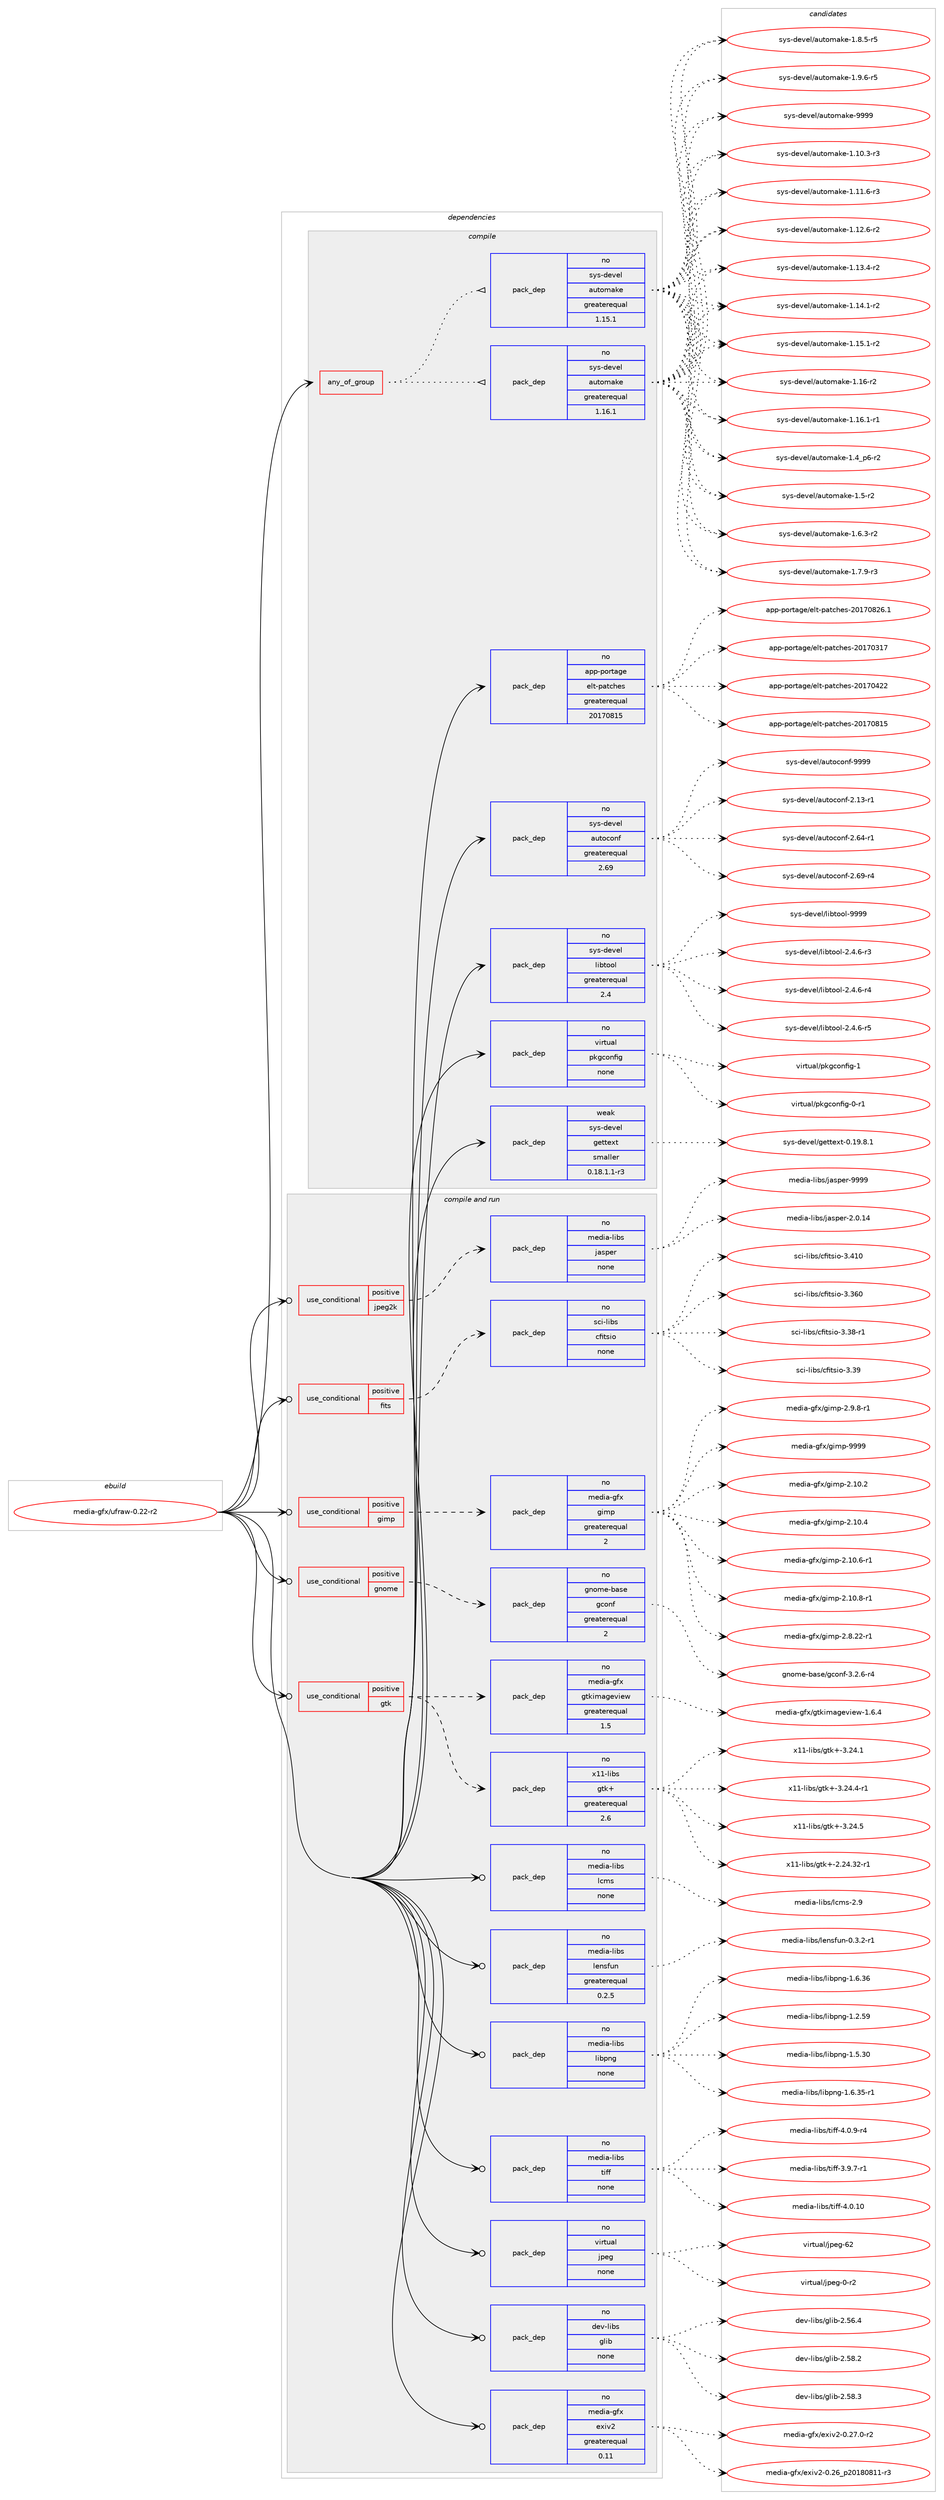 digraph prolog {

# *************
# Graph options
# *************

newrank=true;
concentrate=true;
compound=true;
graph [rankdir=LR,fontname=Helvetica,fontsize=10,ranksep=1.5];#, ranksep=2.5, nodesep=0.2];
edge  [arrowhead=vee];
node  [fontname=Helvetica,fontsize=10];

# **********
# The ebuild
# **********

subgraph cluster_leftcol {
color=gray;
rank=same;
label=<<i>ebuild</i>>;
id [label="media-gfx/ufraw-0.22-r2", color=red, width=4, href="../media-gfx/ufraw-0.22-r2.svg"];
}

# ****************
# The dependencies
# ****************

subgraph cluster_midcol {
color=gray;
label=<<i>dependencies</i>>;
subgraph cluster_compile {
fillcolor="#eeeeee";
style=filled;
label=<<i>compile</i>>;
subgraph any24946 {
dependency1608164 [label=<<TABLE BORDER="0" CELLBORDER="1" CELLSPACING="0" CELLPADDING="4"><TR><TD CELLPADDING="10">any_of_group</TD></TR></TABLE>>, shape=none, color=red];subgraph pack1149185 {
dependency1608165 [label=<<TABLE BORDER="0" CELLBORDER="1" CELLSPACING="0" CELLPADDING="4" WIDTH="220"><TR><TD ROWSPAN="6" CELLPADDING="30">pack_dep</TD></TR><TR><TD WIDTH="110">no</TD></TR><TR><TD>sys-devel</TD></TR><TR><TD>automake</TD></TR><TR><TD>greaterequal</TD></TR><TR><TD>1.16.1</TD></TR></TABLE>>, shape=none, color=blue];
}
dependency1608164:e -> dependency1608165:w [weight=20,style="dotted",arrowhead="oinv"];
subgraph pack1149186 {
dependency1608166 [label=<<TABLE BORDER="0" CELLBORDER="1" CELLSPACING="0" CELLPADDING="4" WIDTH="220"><TR><TD ROWSPAN="6" CELLPADDING="30">pack_dep</TD></TR><TR><TD WIDTH="110">no</TD></TR><TR><TD>sys-devel</TD></TR><TR><TD>automake</TD></TR><TR><TD>greaterequal</TD></TR><TR><TD>1.15.1</TD></TR></TABLE>>, shape=none, color=blue];
}
dependency1608164:e -> dependency1608166:w [weight=20,style="dotted",arrowhead="oinv"];
}
id:e -> dependency1608164:w [weight=20,style="solid",arrowhead="vee"];
subgraph pack1149187 {
dependency1608167 [label=<<TABLE BORDER="0" CELLBORDER="1" CELLSPACING="0" CELLPADDING="4" WIDTH="220"><TR><TD ROWSPAN="6" CELLPADDING="30">pack_dep</TD></TR><TR><TD WIDTH="110">no</TD></TR><TR><TD>app-portage</TD></TR><TR><TD>elt-patches</TD></TR><TR><TD>greaterequal</TD></TR><TR><TD>20170815</TD></TR></TABLE>>, shape=none, color=blue];
}
id:e -> dependency1608167:w [weight=20,style="solid",arrowhead="vee"];
subgraph pack1149188 {
dependency1608168 [label=<<TABLE BORDER="0" CELLBORDER="1" CELLSPACING="0" CELLPADDING="4" WIDTH="220"><TR><TD ROWSPAN="6" CELLPADDING="30">pack_dep</TD></TR><TR><TD WIDTH="110">no</TD></TR><TR><TD>sys-devel</TD></TR><TR><TD>autoconf</TD></TR><TR><TD>greaterequal</TD></TR><TR><TD>2.69</TD></TR></TABLE>>, shape=none, color=blue];
}
id:e -> dependency1608168:w [weight=20,style="solid",arrowhead="vee"];
subgraph pack1149189 {
dependency1608169 [label=<<TABLE BORDER="0" CELLBORDER="1" CELLSPACING="0" CELLPADDING="4" WIDTH="220"><TR><TD ROWSPAN="6" CELLPADDING="30">pack_dep</TD></TR><TR><TD WIDTH="110">no</TD></TR><TR><TD>sys-devel</TD></TR><TR><TD>libtool</TD></TR><TR><TD>greaterequal</TD></TR><TR><TD>2.4</TD></TR></TABLE>>, shape=none, color=blue];
}
id:e -> dependency1608169:w [weight=20,style="solid",arrowhead="vee"];
subgraph pack1149190 {
dependency1608170 [label=<<TABLE BORDER="0" CELLBORDER="1" CELLSPACING="0" CELLPADDING="4" WIDTH="220"><TR><TD ROWSPAN="6" CELLPADDING="30">pack_dep</TD></TR><TR><TD WIDTH="110">no</TD></TR><TR><TD>virtual</TD></TR><TR><TD>pkgconfig</TD></TR><TR><TD>none</TD></TR><TR><TD></TD></TR></TABLE>>, shape=none, color=blue];
}
id:e -> dependency1608170:w [weight=20,style="solid",arrowhead="vee"];
subgraph pack1149191 {
dependency1608171 [label=<<TABLE BORDER="0" CELLBORDER="1" CELLSPACING="0" CELLPADDING="4" WIDTH="220"><TR><TD ROWSPAN="6" CELLPADDING="30">pack_dep</TD></TR><TR><TD WIDTH="110">weak</TD></TR><TR><TD>sys-devel</TD></TR><TR><TD>gettext</TD></TR><TR><TD>smaller</TD></TR><TR><TD>0.18.1.1-r3</TD></TR></TABLE>>, shape=none, color=blue];
}
id:e -> dependency1608171:w [weight=20,style="solid",arrowhead="vee"];
}
subgraph cluster_compileandrun {
fillcolor="#eeeeee";
style=filled;
label=<<i>compile and run</i>>;
subgraph cond433342 {
dependency1608172 [label=<<TABLE BORDER="0" CELLBORDER="1" CELLSPACING="0" CELLPADDING="4"><TR><TD ROWSPAN="3" CELLPADDING="10">use_conditional</TD></TR><TR><TD>positive</TD></TR><TR><TD>fits</TD></TR></TABLE>>, shape=none, color=red];
subgraph pack1149192 {
dependency1608173 [label=<<TABLE BORDER="0" CELLBORDER="1" CELLSPACING="0" CELLPADDING="4" WIDTH="220"><TR><TD ROWSPAN="6" CELLPADDING="30">pack_dep</TD></TR><TR><TD WIDTH="110">no</TD></TR><TR><TD>sci-libs</TD></TR><TR><TD>cfitsio</TD></TR><TR><TD>none</TD></TR><TR><TD></TD></TR></TABLE>>, shape=none, color=blue];
}
dependency1608172:e -> dependency1608173:w [weight=20,style="dashed",arrowhead="vee"];
}
id:e -> dependency1608172:w [weight=20,style="solid",arrowhead="odotvee"];
subgraph cond433343 {
dependency1608174 [label=<<TABLE BORDER="0" CELLBORDER="1" CELLSPACING="0" CELLPADDING="4"><TR><TD ROWSPAN="3" CELLPADDING="10">use_conditional</TD></TR><TR><TD>positive</TD></TR><TR><TD>gimp</TD></TR></TABLE>>, shape=none, color=red];
subgraph pack1149193 {
dependency1608175 [label=<<TABLE BORDER="0" CELLBORDER="1" CELLSPACING="0" CELLPADDING="4" WIDTH="220"><TR><TD ROWSPAN="6" CELLPADDING="30">pack_dep</TD></TR><TR><TD WIDTH="110">no</TD></TR><TR><TD>media-gfx</TD></TR><TR><TD>gimp</TD></TR><TR><TD>greaterequal</TD></TR><TR><TD>2</TD></TR></TABLE>>, shape=none, color=blue];
}
dependency1608174:e -> dependency1608175:w [weight=20,style="dashed",arrowhead="vee"];
}
id:e -> dependency1608174:w [weight=20,style="solid",arrowhead="odotvee"];
subgraph cond433344 {
dependency1608176 [label=<<TABLE BORDER="0" CELLBORDER="1" CELLSPACING="0" CELLPADDING="4"><TR><TD ROWSPAN="3" CELLPADDING="10">use_conditional</TD></TR><TR><TD>positive</TD></TR><TR><TD>gnome</TD></TR></TABLE>>, shape=none, color=red];
subgraph pack1149194 {
dependency1608177 [label=<<TABLE BORDER="0" CELLBORDER="1" CELLSPACING="0" CELLPADDING="4" WIDTH="220"><TR><TD ROWSPAN="6" CELLPADDING="30">pack_dep</TD></TR><TR><TD WIDTH="110">no</TD></TR><TR><TD>gnome-base</TD></TR><TR><TD>gconf</TD></TR><TR><TD>greaterequal</TD></TR><TR><TD>2</TD></TR></TABLE>>, shape=none, color=blue];
}
dependency1608176:e -> dependency1608177:w [weight=20,style="dashed",arrowhead="vee"];
}
id:e -> dependency1608176:w [weight=20,style="solid",arrowhead="odotvee"];
subgraph cond433345 {
dependency1608178 [label=<<TABLE BORDER="0" CELLBORDER="1" CELLSPACING="0" CELLPADDING="4"><TR><TD ROWSPAN="3" CELLPADDING="10">use_conditional</TD></TR><TR><TD>positive</TD></TR><TR><TD>gtk</TD></TR></TABLE>>, shape=none, color=red];
subgraph pack1149195 {
dependency1608179 [label=<<TABLE BORDER="0" CELLBORDER="1" CELLSPACING="0" CELLPADDING="4" WIDTH="220"><TR><TD ROWSPAN="6" CELLPADDING="30">pack_dep</TD></TR><TR><TD WIDTH="110">no</TD></TR><TR><TD>media-gfx</TD></TR><TR><TD>gtkimageview</TD></TR><TR><TD>greaterequal</TD></TR><TR><TD>1.5</TD></TR></TABLE>>, shape=none, color=blue];
}
dependency1608178:e -> dependency1608179:w [weight=20,style="dashed",arrowhead="vee"];
subgraph pack1149196 {
dependency1608180 [label=<<TABLE BORDER="0" CELLBORDER="1" CELLSPACING="0" CELLPADDING="4" WIDTH="220"><TR><TD ROWSPAN="6" CELLPADDING="30">pack_dep</TD></TR><TR><TD WIDTH="110">no</TD></TR><TR><TD>x11-libs</TD></TR><TR><TD>gtk+</TD></TR><TR><TD>greaterequal</TD></TR><TR><TD>2.6</TD></TR></TABLE>>, shape=none, color=blue];
}
dependency1608178:e -> dependency1608180:w [weight=20,style="dashed",arrowhead="vee"];
}
id:e -> dependency1608178:w [weight=20,style="solid",arrowhead="odotvee"];
subgraph cond433346 {
dependency1608181 [label=<<TABLE BORDER="0" CELLBORDER="1" CELLSPACING="0" CELLPADDING="4"><TR><TD ROWSPAN="3" CELLPADDING="10">use_conditional</TD></TR><TR><TD>positive</TD></TR><TR><TD>jpeg2k</TD></TR></TABLE>>, shape=none, color=red];
subgraph pack1149197 {
dependency1608182 [label=<<TABLE BORDER="0" CELLBORDER="1" CELLSPACING="0" CELLPADDING="4" WIDTH="220"><TR><TD ROWSPAN="6" CELLPADDING="30">pack_dep</TD></TR><TR><TD WIDTH="110">no</TD></TR><TR><TD>media-libs</TD></TR><TR><TD>jasper</TD></TR><TR><TD>none</TD></TR><TR><TD></TD></TR></TABLE>>, shape=none, color=blue];
}
dependency1608181:e -> dependency1608182:w [weight=20,style="dashed",arrowhead="vee"];
}
id:e -> dependency1608181:w [weight=20,style="solid",arrowhead="odotvee"];
subgraph pack1149198 {
dependency1608183 [label=<<TABLE BORDER="0" CELLBORDER="1" CELLSPACING="0" CELLPADDING="4" WIDTH="220"><TR><TD ROWSPAN="6" CELLPADDING="30">pack_dep</TD></TR><TR><TD WIDTH="110">no</TD></TR><TR><TD>dev-libs</TD></TR><TR><TD>glib</TD></TR><TR><TD>none</TD></TR><TR><TD></TD></TR></TABLE>>, shape=none, color=blue];
}
id:e -> dependency1608183:w [weight=20,style="solid",arrowhead="odotvee"];
subgraph pack1149199 {
dependency1608184 [label=<<TABLE BORDER="0" CELLBORDER="1" CELLSPACING="0" CELLPADDING="4" WIDTH="220"><TR><TD ROWSPAN="6" CELLPADDING="30">pack_dep</TD></TR><TR><TD WIDTH="110">no</TD></TR><TR><TD>media-gfx</TD></TR><TR><TD>exiv2</TD></TR><TR><TD>greaterequal</TD></TR><TR><TD>0.11</TD></TR></TABLE>>, shape=none, color=blue];
}
id:e -> dependency1608184:w [weight=20,style="solid",arrowhead="odotvee"];
subgraph pack1149200 {
dependency1608185 [label=<<TABLE BORDER="0" CELLBORDER="1" CELLSPACING="0" CELLPADDING="4" WIDTH="220"><TR><TD ROWSPAN="6" CELLPADDING="30">pack_dep</TD></TR><TR><TD WIDTH="110">no</TD></TR><TR><TD>media-libs</TD></TR><TR><TD>lcms</TD></TR><TR><TD>none</TD></TR><TR><TD></TD></TR></TABLE>>, shape=none, color=blue];
}
id:e -> dependency1608185:w [weight=20,style="solid",arrowhead="odotvee"];
subgraph pack1149201 {
dependency1608186 [label=<<TABLE BORDER="0" CELLBORDER="1" CELLSPACING="0" CELLPADDING="4" WIDTH="220"><TR><TD ROWSPAN="6" CELLPADDING="30">pack_dep</TD></TR><TR><TD WIDTH="110">no</TD></TR><TR><TD>media-libs</TD></TR><TR><TD>lensfun</TD></TR><TR><TD>greaterequal</TD></TR><TR><TD>0.2.5</TD></TR></TABLE>>, shape=none, color=blue];
}
id:e -> dependency1608186:w [weight=20,style="solid",arrowhead="odotvee"];
subgraph pack1149202 {
dependency1608187 [label=<<TABLE BORDER="0" CELLBORDER="1" CELLSPACING="0" CELLPADDING="4" WIDTH="220"><TR><TD ROWSPAN="6" CELLPADDING="30">pack_dep</TD></TR><TR><TD WIDTH="110">no</TD></TR><TR><TD>media-libs</TD></TR><TR><TD>libpng</TD></TR><TR><TD>none</TD></TR><TR><TD></TD></TR></TABLE>>, shape=none, color=blue];
}
id:e -> dependency1608187:w [weight=20,style="solid",arrowhead="odotvee"];
subgraph pack1149203 {
dependency1608188 [label=<<TABLE BORDER="0" CELLBORDER="1" CELLSPACING="0" CELLPADDING="4" WIDTH="220"><TR><TD ROWSPAN="6" CELLPADDING="30">pack_dep</TD></TR><TR><TD WIDTH="110">no</TD></TR><TR><TD>media-libs</TD></TR><TR><TD>tiff</TD></TR><TR><TD>none</TD></TR><TR><TD></TD></TR></TABLE>>, shape=none, color=blue];
}
id:e -> dependency1608188:w [weight=20,style="solid",arrowhead="odotvee"];
subgraph pack1149204 {
dependency1608189 [label=<<TABLE BORDER="0" CELLBORDER="1" CELLSPACING="0" CELLPADDING="4" WIDTH="220"><TR><TD ROWSPAN="6" CELLPADDING="30">pack_dep</TD></TR><TR><TD WIDTH="110">no</TD></TR><TR><TD>virtual</TD></TR><TR><TD>jpeg</TD></TR><TR><TD>none</TD></TR><TR><TD></TD></TR></TABLE>>, shape=none, color=blue];
}
id:e -> dependency1608189:w [weight=20,style="solid",arrowhead="odotvee"];
}
subgraph cluster_run {
fillcolor="#eeeeee";
style=filled;
label=<<i>run</i>>;
}
}

# **************
# The candidates
# **************

subgraph cluster_choices {
rank=same;
color=gray;
label=<<i>candidates</i>>;

subgraph choice1149185 {
color=black;
nodesep=1;
choice11512111545100101118101108479711711611110997107101454946494846514511451 [label="sys-devel/automake-1.10.3-r3", color=red, width=4,href="../sys-devel/automake-1.10.3-r3.svg"];
choice11512111545100101118101108479711711611110997107101454946494946544511451 [label="sys-devel/automake-1.11.6-r3", color=red, width=4,href="../sys-devel/automake-1.11.6-r3.svg"];
choice11512111545100101118101108479711711611110997107101454946495046544511450 [label="sys-devel/automake-1.12.6-r2", color=red, width=4,href="../sys-devel/automake-1.12.6-r2.svg"];
choice11512111545100101118101108479711711611110997107101454946495146524511450 [label="sys-devel/automake-1.13.4-r2", color=red, width=4,href="../sys-devel/automake-1.13.4-r2.svg"];
choice11512111545100101118101108479711711611110997107101454946495246494511450 [label="sys-devel/automake-1.14.1-r2", color=red, width=4,href="../sys-devel/automake-1.14.1-r2.svg"];
choice11512111545100101118101108479711711611110997107101454946495346494511450 [label="sys-devel/automake-1.15.1-r2", color=red, width=4,href="../sys-devel/automake-1.15.1-r2.svg"];
choice1151211154510010111810110847971171161111099710710145494649544511450 [label="sys-devel/automake-1.16-r2", color=red, width=4,href="../sys-devel/automake-1.16-r2.svg"];
choice11512111545100101118101108479711711611110997107101454946495446494511449 [label="sys-devel/automake-1.16.1-r1", color=red, width=4,href="../sys-devel/automake-1.16.1-r1.svg"];
choice115121115451001011181011084797117116111109971071014549465295112544511450 [label="sys-devel/automake-1.4_p6-r2", color=red, width=4,href="../sys-devel/automake-1.4_p6-r2.svg"];
choice11512111545100101118101108479711711611110997107101454946534511450 [label="sys-devel/automake-1.5-r2", color=red, width=4,href="../sys-devel/automake-1.5-r2.svg"];
choice115121115451001011181011084797117116111109971071014549465446514511450 [label="sys-devel/automake-1.6.3-r2", color=red, width=4,href="../sys-devel/automake-1.6.3-r2.svg"];
choice115121115451001011181011084797117116111109971071014549465546574511451 [label="sys-devel/automake-1.7.9-r3", color=red, width=4,href="../sys-devel/automake-1.7.9-r3.svg"];
choice115121115451001011181011084797117116111109971071014549465646534511453 [label="sys-devel/automake-1.8.5-r5", color=red, width=4,href="../sys-devel/automake-1.8.5-r5.svg"];
choice115121115451001011181011084797117116111109971071014549465746544511453 [label="sys-devel/automake-1.9.6-r5", color=red, width=4,href="../sys-devel/automake-1.9.6-r5.svg"];
choice115121115451001011181011084797117116111109971071014557575757 [label="sys-devel/automake-9999", color=red, width=4,href="../sys-devel/automake-9999.svg"];
dependency1608165:e -> choice11512111545100101118101108479711711611110997107101454946494846514511451:w [style=dotted,weight="100"];
dependency1608165:e -> choice11512111545100101118101108479711711611110997107101454946494946544511451:w [style=dotted,weight="100"];
dependency1608165:e -> choice11512111545100101118101108479711711611110997107101454946495046544511450:w [style=dotted,weight="100"];
dependency1608165:e -> choice11512111545100101118101108479711711611110997107101454946495146524511450:w [style=dotted,weight="100"];
dependency1608165:e -> choice11512111545100101118101108479711711611110997107101454946495246494511450:w [style=dotted,weight="100"];
dependency1608165:e -> choice11512111545100101118101108479711711611110997107101454946495346494511450:w [style=dotted,weight="100"];
dependency1608165:e -> choice1151211154510010111810110847971171161111099710710145494649544511450:w [style=dotted,weight="100"];
dependency1608165:e -> choice11512111545100101118101108479711711611110997107101454946495446494511449:w [style=dotted,weight="100"];
dependency1608165:e -> choice115121115451001011181011084797117116111109971071014549465295112544511450:w [style=dotted,weight="100"];
dependency1608165:e -> choice11512111545100101118101108479711711611110997107101454946534511450:w [style=dotted,weight="100"];
dependency1608165:e -> choice115121115451001011181011084797117116111109971071014549465446514511450:w [style=dotted,weight="100"];
dependency1608165:e -> choice115121115451001011181011084797117116111109971071014549465546574511451:w [style=dotted,weight="100"];
dependency1608165:e -> choice115121115451001011181011084797117116111109971071014549465646534511453:w [style=dotted,weight="100"];
dependency1608165:e -> choice115121115451001011181011084797117116111109971071014549465746544511453:w [style=dotted,weight="100"];
dependency1608165:e -> choice115121115451001011181011084797117116111109971071014557575757:w [style=dotted,weight="100"];
}
subgraph choice1149186 {
color=black;
nodesep=1;
choice11512111545100101118101108479711711611110997107101454946494846514511451 [label="sys-devel/automake-1.10.3-r3", color=red, width=4,href="../sys-devel/automake-1.10.3-r3.svg"];
choice11512111545100101118101108479711711611110997107101454946494946544511451 [label="sys-devel/automake-1.11.6-r3", color=red, width=4,href="../sys-devel/automake-1.11.6-r3.svg"];
choice11512111545100101118101108479711711611110997107101454946495046544511450 [label="sys-devel/automake-1.12.6-r2", color=red, width=4,href="../sys-devel/automake-1.12.6-r2.svg"];
choice11512111545100101118101108479711711611110997107101454946495146524511450 [label="sys-devel/automake-1.13.4-r2", color=red, width=4,href="../sys-devel/automake-1.13.4-r2.svg"];
choice11512111545100101118101108479711711611110997107101454946495246494511450 [label="sys-devel/automake-1.14.1-r2", color=red, width=4,href="../sys-devel/automake-1.14.1-r2.svg"];
choice11512111545100101118101108479711711611110997107101454946495346494511450 [label="sys-devel/automake-1.15.1-r2", color=red, width=4,href="../sys-devel/automake-1.15.1-r2.svg"];
choice1151211154510010111810110847971171161111099710710145494649544511450 [label="sys-devel/automake-1.16-r2", color=red, width=4,href="../sys-devel/automake-1.16-r2.svg"];
choice11512111545100101118101108479711711611110997107101454946495446494511449 [label="sys-devel/automake-1.16.1-r1", color=red, width=4,href="../sys-devel/automake-1.16.1-r1.svg"];
choice115121115451001011181011084797117116111109971071014549465295112544511450 [label="sys-devel/automake-1.4_p6-r2", color=red, width=4,href="../sys-devel/automake-1.4_p6-r2.svg"];
choice11512111545100101118101108479711711611110997107101454946534511450 [label="sys-devel/automake-1.5-r2", color=red, width=4,href="../sys-devel/automake-1.5-r2.svg"];
choice115121115451001011181011084797117116111109971071014549465446514511450 [label="sys-devel/automake-1.6.3-r2", color=red, width=4,href="../sys-devel/automake-1.6.3-r2.svg"];
choice115121115451001011181011084797117116111109971071014549465546574511451 [label="sys-devel/automake-1.7.9-r3", color=red, width=4,href="../sys-devel/automake-1.7.9-r3.svg"];
choice115121115451001011181011084797117116111109971071014549465646534511453 [label="sys-devel/automake-1.8.5-r5", color=red, width=4,href="../sys-devel/automake-1.8.5-r5.svg"];
choice115121115451001011181011084797117116111109971071014549465746544511453 [label="sys-devel/automake-1.9.6-r5", color=red, width=4,href="../sys-devel/automake-1.9.6-r5.svg"];
choice115121115451001011181011084797117116111109971071014557575757 [label="sys-devel/automake-9999", color=red, width=4,href="../sys-devel/automake-9999.svg"];
dependency1608166:e -> choice11512111545100101118101108479711711611110997107101454946494846514511451:w [style=dotted,weight="100"];
dependency1608166:e -> choice11512111545100101118101108479711711611110997107101454946494946544511451:w [style=dotted,weight="100"];
dependency1608166:e -> choice11512111545100101118101108479711711611110997107101454946495046544511450:w [style=dotted,weight="100"];
dependency1608166:e -> choice11512111545100101118101108479711711611110997107101454946495146524511450:w [style=dotted,weight="100"];
dependency1608166:e -> choice11512111545100101118101108479711711611110997107101454946495246494511450:w [style=dotted,weight="100"];
dependency1608166:e -> choice11512111545100101118101108479711711611110997107101454946495346494511450:w [style=dotted,weight="100"];
dependency1608166:e -> choice1151211154510010111810110847971171161111099710710145494649544511450:w [style=dotted,weight="100"];
dependency1608166:e -> choice11512111545100101118101108479711711611110997107101454946495446494511449:w [style=dotted,weight="100"];
dependency1608166:e -> choice115121115451001011181011084797117116111109971071014549465295112544511450:w [style=dotted,weight="100"];
dependency1608166:e -> choice11512111545100101118101108479711711611110997107101454946534511450:w [style=dotted,weight="100"];
dependency1608166:e -> choice115121115451001011181011084797117116111109971071014549465446514511450:w [style=dotted,weight="100"];
dependency1608166:e -> choice115121115451001011181011084797117116111109971071014549465546574511451:w [style=dotted,weight="100"];
dependency1608166:e -> choice115121115451001011181011084797117116111109971071014549465646534511453:w [style=dotted,weight="100"];
dependency1608166:e -> choice115121115451001011181011084797117116111109971071014549465746544511453:w [style=dotted,weight="100"];
dependency1608166:e -> choice115121115451001011181011084797117116111109971071014557575757:w [style=dotted,weight="100"];
}
subgraph choice1149187 {
color=black;
nodesep=1;
choice97112112451121111141169710310147101108116451129711699104101115455048495548514955 [label="app-portage/elt-patches-20170317", color=red, width=4,href="../app-portage/elt-patches-20170317.svg"];
choice97112112451121111141169710310147101108116451129711699104101115455048495548525050 [label="app-portage/elt-patches-20170422", color=red, width=4,href="../app-portage/elt-patches-20170422.svg"];
choice97112112451121111141169710310147101108116451129711699104101115455048495548564953 [label="app-portage/elt-patches-20170815", color=red, width=4,href="../app-portage/elt-patches-20170815.svg"];
choice971121124511211111411697103101471011081164511297116991041011154550484955485650544649 [label="app-portage/elt-patches-20170826.1", color=red, width=4,href="../app-portage/elt-patches-20170826.1.svg"];
dependency1608167:e -> choice97112112451121111141169710310147101108116451129711699104101115455048495548514955:w [style=dotted,weight="100"];
dependency1608167:e -> choice97112112451121111141169710310147101108116451129711699104101115455048495548525050:w [style=dotted,weight="100"];
dependency1608167:e -> choice97112112451121111141169710310147101108116451129711699104101115455048495548564953:w [style=dotted,weight="100"];
dependency1608167:e -> choice971121124511211111411697103101471011081164511297116991041011154550484955485650544649:w [style=dotted,weight="100"];
}
subgraph choice1149188 {
color=black;
nodesep=1;
choice1151211154510010111810110847971171161119911111010245504649514511449 [label="sys-devel/autoconf-2.13-r1", color=red, width=4,href="../sys-devel/autoconf-2.13-r1.svg"];
choice1151211154510010111810110847971171161119911111010245504654524511449 [label="sys-devel/autoconf-2.64-r1", color=red, width=4,href="../sys-devel/autoconf-2.64-r1.svg"];
choice1151211154510010111810110847971171161119911111010245504654574511452 [label="sys-devel/autoconf-2.69-r4", color=red, width=4,href="../sys-devel/autoconf-2.69-r4.svg"];
choice115121115451001011181011084797117116111991111101024557575757 [label="sys-devel/autoconf-9999", color=red, width=4,href="../sys-devel/autoconf-9999.svg"];
dependency1608168:e -> choice1151211154510010111810110847971171161119911111010245504649514511449:w [style=dotted,weight="100"];
dependency1608168:e -> choice1151211154510010111810110847971171161119911111010245504654524511449:w [style=dotted,weight="100"];
dependency1608168:e -> choice1151211154510010111810110847971171161119911111010245504654574511452:w [style=dotted,weight="100"];
dependency1608168:e -> choice115121115451001011181011084797117116111991111101024557575757:w [style=dotted,weight="100"];
}
subgraph choice1149189 {
color=black;
nodesep=1;
choice1151211154510010111810110847108105981161111111084550465246544511451 [label="sys-devel/libtool-2.4.6-r3", color=red, width=4,href="../sys-devel/libtool-2.4.6-r3.svg"];
choice1151211154510010111810110847108105981161111111084550465246544511452 [label="sys-devel/libtool-2.4.6-r4", color=red, width=4,href="../sys-devel/libtool-2.4.6-r4.svg"];
choice1151211154510010111810110847108105981161111111084550465246544511453 [label="sys-devel/libtool-2.4.6-r5", color=red, width=4,href="../sys-devel/libtool-2.4.6-r5.svg"];
choice1151211154510010111810110847108105981161111111084557575757 [label="sys-devel/libtool-9999", color=red, width=4,href="../sys-devel/libtool-9999.svg"];
dependency1608169:e -> choice1151211154510010111810110847108105981161111111084550465246544511451:w [style=dotted,weight="100"];
dependency1608169:e -> choice1151211154510010111810110847108105981161111111084550465246544511452:w [style=dotted,weight="100"];
dependency1608169:e -> choice1151211154510010111810110847108105981161111111084550465246544511453:w [style=dotted,weight="100"];
dependency1608169:e -> choice1151211154510010111810110847108105981161111111084557575757:w [style=dotted,weight="100"];
}
subgraph choice1149190 {
color=black;
nodesep=1;
choice11810511411611797108471121071039911111010210510345484511449 [label="virtual/pkgconfig-0-r1", color=red, width=4,href="../virtual/pkgconfig-0-r1.svg"];
choice1181051141161179710847112107103991111101021051034549 [label="virtual/pkgconfig-1", color=red, width=4,href="../virtual/pkgconfig-1.svg"];
dependency1608170:e -> choice11810511411611797108471121071039911111010210510345484511449:w [style=dotted,weight="100"];
dependency1608170:e -> choice1181051141161179710847112107103991111101021051034549:w [style=dotted,weight="100"];
}
subgraph choice1149191 {
color=black;
nodesep=1;
choice1151211154510010111810110847103101116116101120116454846495746564649 [label="sys-devel/gettext-0.19.8.1", color=red, width=4,href="../sys-devel/gettext-0.19.8.1.svg"];
dependency1608171:e -> choice1151211154510010111810110847103101116116101120116454846495746564649:w [style=dotted,weight="100"];
}
subgraph choice1149192 {
color=black;
nodesep=1;
choice1159910545108105981154799102105116115105111455146515448 [label="sci-libs/cfitsio-3.360", color=red, width=4,href="../sci-libs/cfitsio-3.360.svg"];
choice115991054510810598115479910210511611510511145514651564511449 [label="sci-libs/cfitsio-3.38-r1", color=red, width=4,href="../sci-libs/cfitsio-3.38-r1.svg"];
choice11599105451081059811547991021051161151051114551465157 [label="sci-libs/cfitsio-3.39", color=red, width=4,href="../sci-libs/cfitsio-3.39.svg"];
choice1159910545108105981154799102105116115105111455146524948 [label="sci-libs/cfitsio-3.410", color=red, width=4,href="../sci-libs/cfitsio-3.410.svg"];
dependency1608173:e -> choice1159910545108105981154799102105116115105111455146515448:w [style=dotted,weight="100"];
dependency1608173:e -> choice115991054510810598115479910210511611510511145514651564511449:w [style=dotted,weight="100"];
dependency1608173:e -> choice11599105451081059811547991021051161151051114551465157:w [style=dotted,weight="100"];
dependency1608173:e -> choice1159910545108105981154799102105116115105111455146524948:w [style=dotted,weight="100"];
}
subgraph choice1149193 {
color=black;
nodesep=1;
choice10910110010597451031021204710310510911245504649484650 [label="media-gfx/gimp-2.10.2", color=red, width=4,href="../media-gfx/gimp-2.10.2.svg"];
choice10910110010597451031021204710310510911245504649484652 [label="media-gfx/gimp-2.10.4", color=red, width=4,href="../media-gfx/gimp-2.10.4.svg"];
choice109101100105974510310212047103105109112455046494846544511449 [label="media-gfx/gimp-2.10.6-r1", color=red, width=4,href="../media-gfx/gimp-2.10.6-r1.svg"];
choice109101100105974510310212047103105109112455046494846564511449 [label="media-gfx/gimp-2.10.8-r1", color=red, width=4,href="../media-gfx/gimp-2.10.8-r1.svg"];
choice109101100105974510310212047103105109112455046564650504511449 [label="media-gfx/gimp-2.8.22-r1", color=red, width=4,href="../media-gfx/gimp-2.8.22-r1.svg"];
choice1091011001059745103102120471031051091124550465746564511449 [label="media-gfx/gimp-2.9.8-r1", color=red, width=4,href="../media-gfx/gimp-2.9.8-r1.svg"];
choice1091011001059745103102120471031051091124557575757 [label="media-gfx/gimp-9999", color=red, width=4,href="../media-gfx/gimp-9999.svg"];
dependency1608175:e -> choice10910110010597451031021204710310510911245504649484650:w [style=dotted,weight="100"];
dependency1608175:e -> choice10910110010597451031021204710310510911245504649484652:w [style=dotted,weight="100"];
dependency1608175:e -> choice109101100105974510310212047103105109112455046494846544511449:w [style=dotted,weight="100"];
dependency1608175:e -> choice109101100105974510310212047103105109112455046494846564511449:w [style=dotted,weight="100"];
dependency1608175:e -> choice109101100105974510310212047103105109112455046564650504511449:w [style=dotted,weight="100"];
dependency1608175:e -> choice1091011001059745103102120471031051091124550465746564511449:w [style=dotted,weight="100"];
dependency1608175:e -> choice1091011001059745103102120471031051091124557575757:w [style=dotted,weight="100"];
}
subgraph choice1149194 {
color=black;
nodesep=1;
choice10311011110910145989711510147103991111101024551465046544511452 [label="gnome-base/gconf-3.2.6-r4", color=red, width=4,href="../gnome-base/gconf-3.2.6-r4.svg"];
dependency1608177:e -> choice10311011110910145989711510147103991111101024551465046544511452:w [style=dotted,weight="100"];
}
subgraph choice1149195 {
color=black;
nodesep=1;
choice10910110010597451031021204710311610710510997103101118105101119454946544652 [label="media-gfx/gtkimageview-1.6.4", color=red, width=4,href="../media-gfx/gtkimageview-1.6.4.svg"];
dependency1608179:e -> choice10910110010597451031021204710311610710510997103101118105101119454946544652:w [style=dotted,weight="100"];
}
subgraph choice1149196 {
color=black;
nodesep=1;
choice12049494510810598115471031161074345504650524651504511449 [label="x11-libs/gtk+-2.24.32-r1", color=red, width=4,href="../x11-libs/gtk+-2.24.32-r1.svg"];
choice12049494510810598115471031161074345514650524649 [label="x11-libs/gtk+-3.24.1", color=red, width=4,href="../x11-libs/gtk+-3.24.1.svg"];
choice120494945108105981154710311610743455146505246524511449 [label="x11-libs/gtk+-3.24.4-r1", color=red, width=4,href="../x11-libs/gtk+-3.24.4-r1.svg"];
choice12049494510810598115471031161074345514650524653 [label="x11-libs/gtk+-3.24.5", color=red, width=4,href="../x11-libs/gtk+-3.24.5.svg"];
dependency1608180:e -> choice12049494510810598115471031161074345504650524651504511449:w [style=dotted,weight="100"];
dependency1608180:e -> choice12049494510810598115471031161074345514650524649:w [style=dotted,weight="100"];
dependency1608180:e -> choice120494945108105981154710311610743455146505246524511449:w [style=dotted,weight="100"];
dependency1608180:e -> choice12049494510810598115471031161074345514650524653:w [style=dotted,weight="100"];
}
subgraph choice1149197 {
color=black;
nodesep=1;
choice109101100105974510810598115471069711511210111445504648464952 [label="media-libs/jasper-2.0.14", color=red, width=4,href="../media-libs/jasper-2.0.14.svg"];
choice10910110010597451081059811547106971151121011144557575757 [label="media-libs/jasper-9999", color=red, width=4,href="../media-libs/jasper-9999.svg"];
dependency1608182:e -> choice109101100105974510810598115471069711511210111445504648464952:w [style=dotted,weight="100"];
dependency1608182:e -> choice10910110010597451081059811547106971151121011144557575757:w [style=dotted,weight="100"];
}
subgraph choice1149198 {
color=black;
nodesep=1;
choice1001011184510810598115471031081059845504653544652 [label="dev-libs/glib-2.56.4", color=red, width=4,href="../dev-libs/glib-2.56.4.svg"];
choice1001011184510810598115471031081059845504653564650 [label="dev-libs/glib-2.58.2", color=red, width=4,href="../dev-libs/glib-2.58.2.svg"];
choice1001011184510810598115471031081059845504653564651 [label="dev-libs/glib-2.58.3", color=red, width=4,href="../dev-libs/glib-2.58.3.svg"];
dependency1608183:e -> choice1001011184510810598115471031081059845504653544652:w [style=dotted,weight="100"];
dependency1608183:e -> choice1001011184510810598115471031081059845504653564650:w [style=dotted,weight="100"];
dependency1608183:e -> choice1001011184510810598115471031081059845504653564651:w [style=dotted,weight="100"];
}
subgraph choice1149199 {
color=black;
nodesep=1;
choice1091011001059745103102120471011201051185045484650549511250484956485649494511451 [label="media-gfx/exiv2-0.26_p20180811-r3", color=red, width=4,href="../media-gfx/exiv2-0.26_p20180811-r3.svg"];
choice10910110010597451031021204710112010511850454846505546484511450 [label="media-gfx/exiv2-0.27.0-r2", color=red, width=4,href="../media-gfx/exiv2-0.27.0-r2.svg"];
dependency1608184:e -> choice1091011001059745103102120471011201051185045484650549511250484956485649494511451:w [style=dotted,weight="100"];
dependency1608184:e -> choice10910110010597451031021204710112010511850454846505546484511450:w [style=dotted,weight="100"];
}
subgraph choice1149200 {
color=black;
nodesep=1;
choice109101100105974510810598115471089910911545504657 [label="media-libs/lcms-2.9", color=red, width=4,href="../media-libs/lcms-2.9.svg"];
dependency1608185:e -> choice109101100105974510810598115471089910911545504657:w [style=dotted,weight="100"];
}
subgraph choice1149201 {
color=black;
nodesep=1;
choice109101100105974510810598115471081011101151021171104548465146504511449 [label="media-libs/lensfun-0.3.2-r1", color=red, width=4,href="../media-libs/lensfun-0.3.2-r1.svg"];
dependency1608186:e -> choice109101100105974510810598115471081011101151021171104548465146504511449:w [style=dotted,weight="100"];
}
subgraph choice1149202 {
color=black;
nodesep=1;
choice109101100105974510810598115471081059811211010345494650465357 [label="media-libs/libpng-1.2.59", color=red, width=4,href="../media-libs/libpng-1.2.59.svg"];
choice109101100105974510810598115471081059811211010345494653465148 [label="media-libs/libpng-1.5.30", color=red, width=4,href="../media-libs/libpng-1.5.30.svg"];
choice1091011001059745108105981154710810598112110103454946544651534511449 [label="media-libs/libpng-1.6.35-r1", color=red, width=4,href="../media-libs/libpng-1.6.35-r1.svg"];
choice109101100105974510810598115471081059811211010345494654465154 [label="media-libs/libpng-1.6.36", color=red, width=4,href="../media-libs/libpng-1.6.36.svg"];
dependency1608187:e -> choice109101100105974510810598115471081059811211010345494650465357:w [style=dotted,weight="100"];
dependency1608187:e -> choice109101100105974510810598115471081059811211010345494653465148:w [style=dotted,weight="100"];
dependency1608187:e -> choice1091011001059745108105981154710810598112110103454946544651534511449:w [style=dotted,weight="100"];
dependency1608187:e -> choice109101100105974510810598115471081059811211010345494654465154:w [style=dotted,weight="100"];
}
subgraph choice1149203 {
color=black;
nodesep=1;
choice109101100105974510810598115471161051021024551465746554511449 [label="media-libs/tiff-3.9.7-r1", color=red, width=4,href="../media-libs/tiff-3.9.7-r1.svg"];
choice1091011001059745108105981154711610510210245524648464948 [label="media-libs/tiff-4.0.10", color=red, width=4,href="../media-libs/tiff-4.0.10.svg"];
choice109101100105974510810598115471161051021024552464846574511452 [label="media-libs/tiff-4.0.9-r4", color=red, width=4,href="../media-libs/tiff-4.0.9-r4.svg"];
dependency1608188:e -> choice109101100105974510810598115471161051021024551465746554511449:w [style=dotted,weight="100"];
dependency1608188:e -> choice1091011001059745108105981154711610510210245524648464948:w [style=dotted,weight="100"];
dependency1608188:e -> choice109101100105974510810598115471161051021024552464846574511452:w [style=dotted,weight="100"];
}
subgraph choice1149204 {
color=black;
nodesep=1;
choice118105114116117971084710611210110345484511450 [label="virtual/jpeg-0-r2", color=red, width=4,href="../virtual/jpeg-0-r2.svg"];
choice1181051141161179710847106112101103455450 [label="virtual/jpeg-62", color=red, width=4,href="../virtual/jpeg-62.svg"];
dependency1608189:e -> choice118105114116117971084710611210110345484511450:w [style=dotted,weight="100"];
dependency1608189:e -> choice1181051141161179710847106112101103455450:w [style=dotted,weight="100"];
}
}

}
